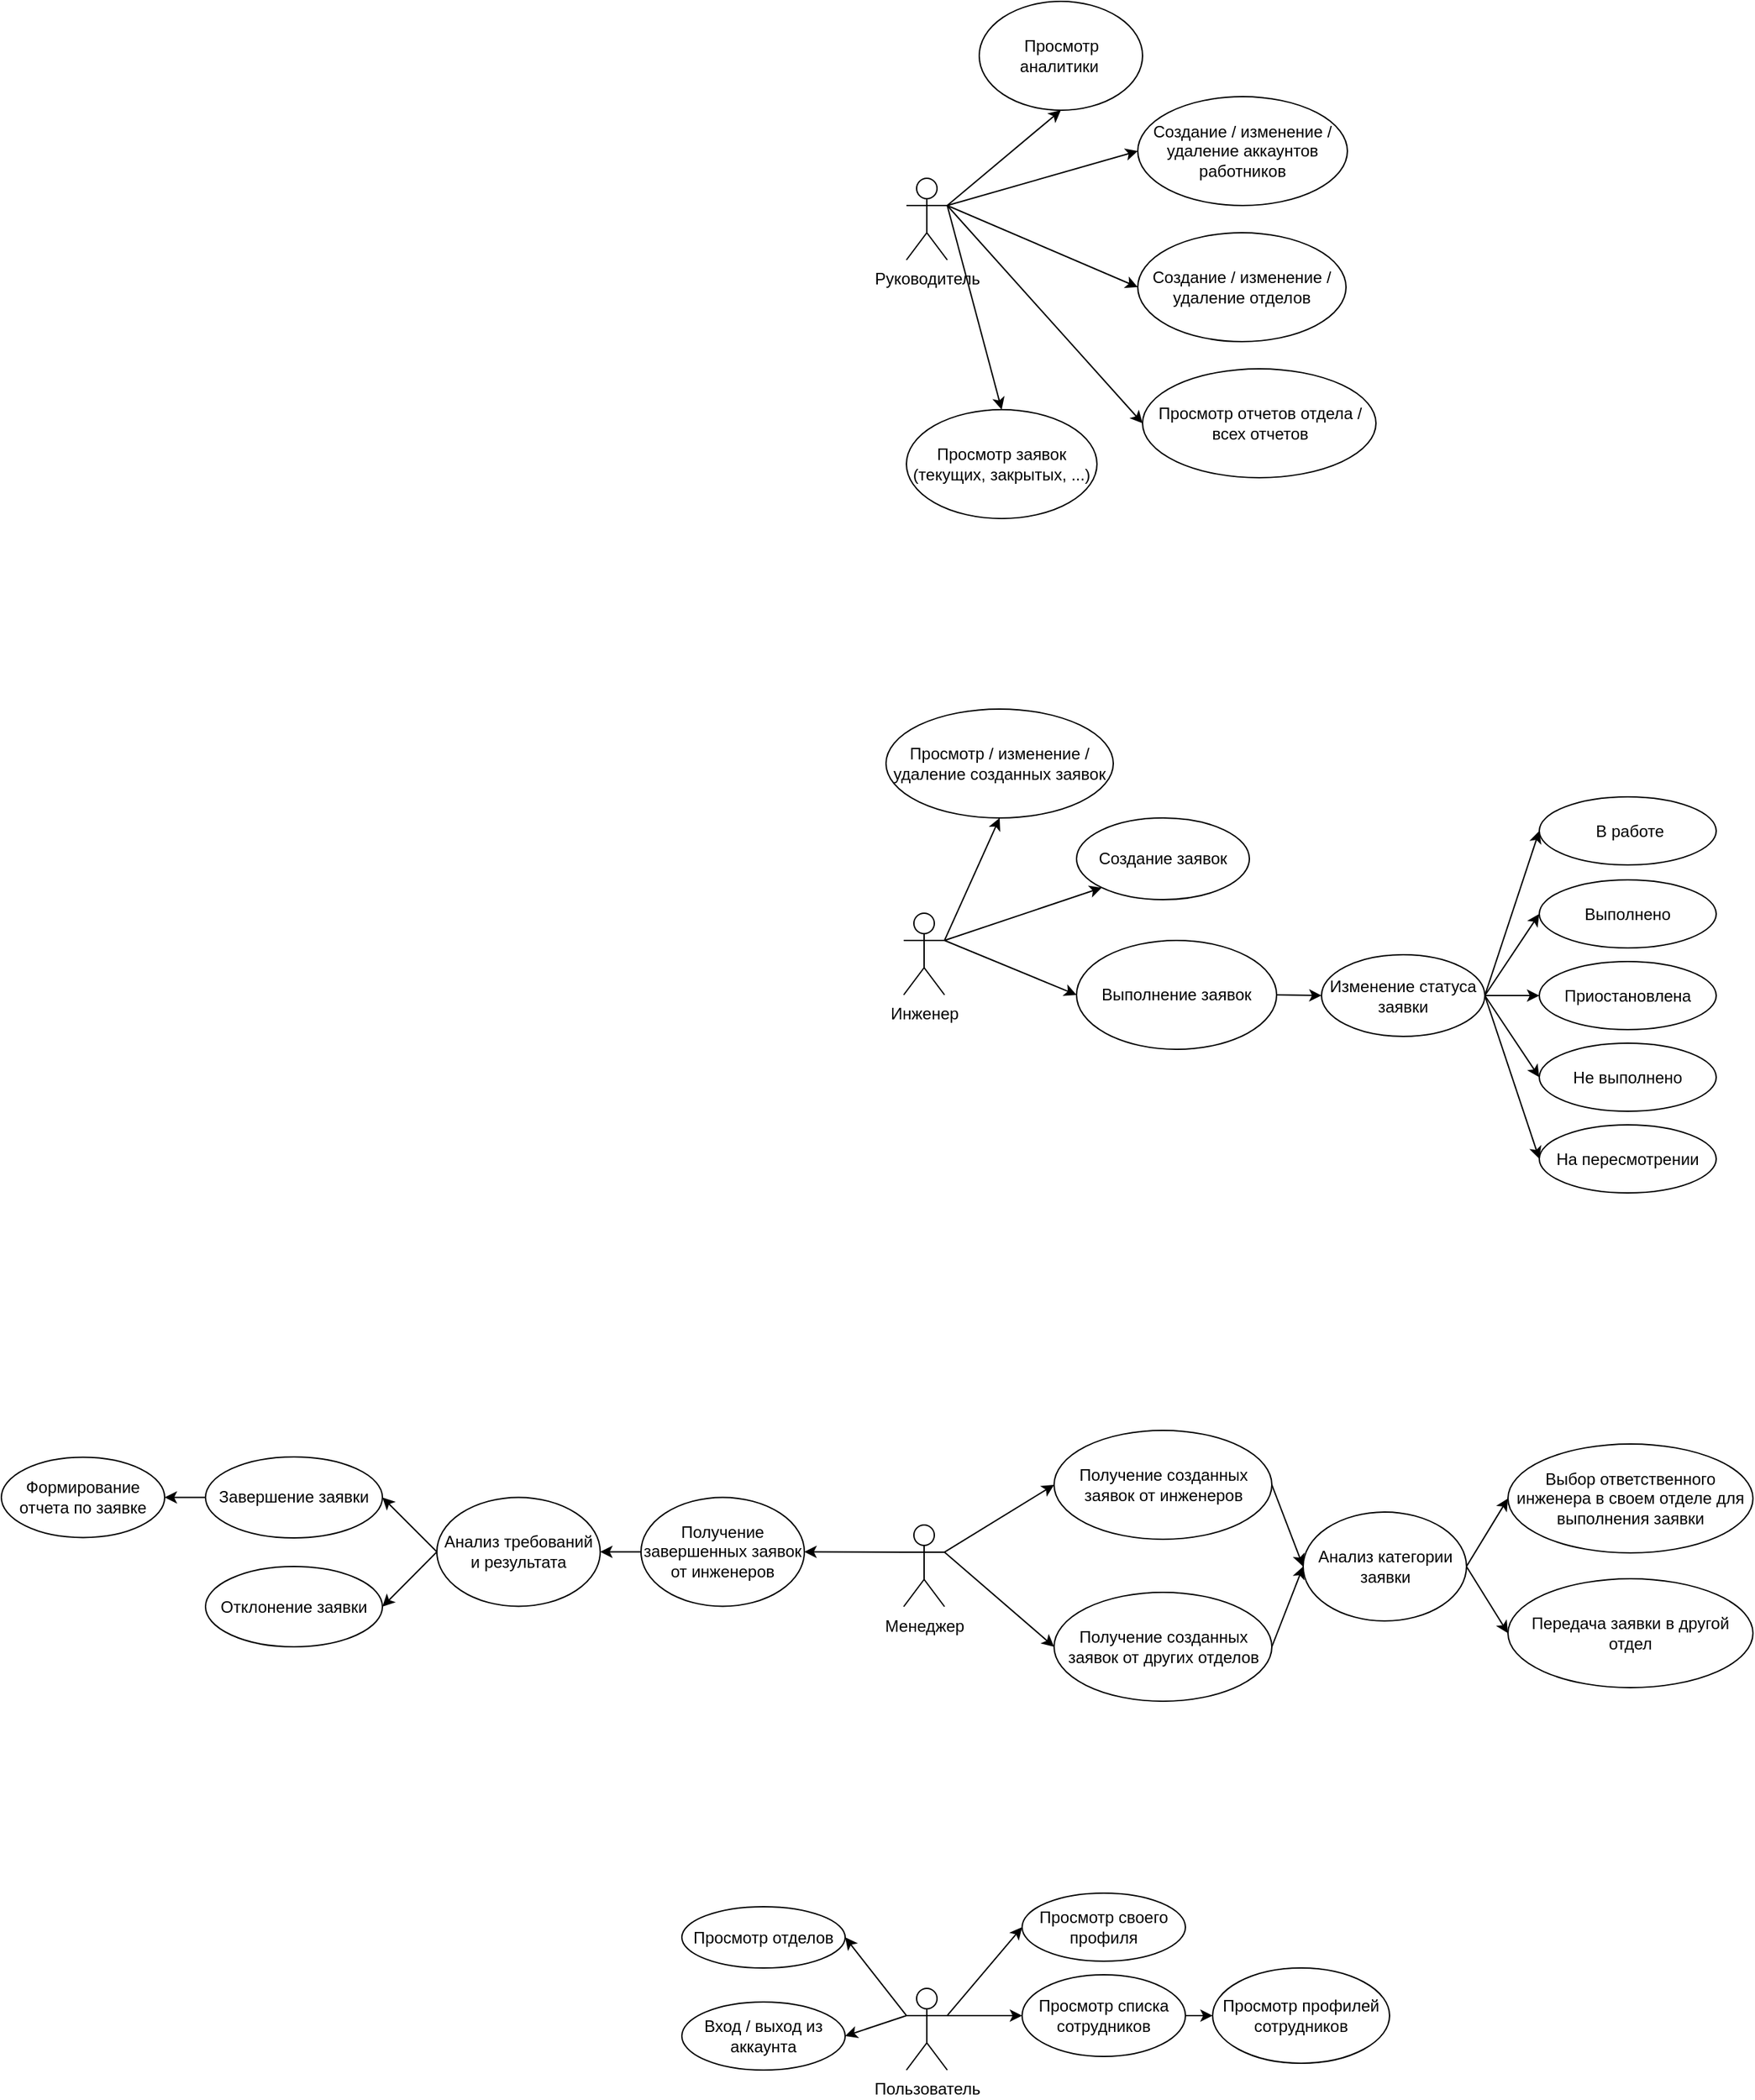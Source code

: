 <mxfile version="28.2.0">
  <diagram name="Страница — 1" id="YXf_x233QK2jUHCyj14K">
    <mxGraphModel dx="3996" dy="1751" grid="1" gridSize="10" guides="1" tooltips="1" connect="1" arrows="1" fold="1" page="1" pageScale="1" pageWidth="827" pageHeight="1169" math="0" shadow="0">
      <root>
        <mxCell id="0" />
        <mxCell id="1" parent="0" />
        <mxCell id="PfhlPf7Qza4-i-2oVk_v-1" value="Руководитель" style="shape=umlActor;verticalLabelPosition=bottom;verticalAlign=top;html=1;outlineConnect=0;" vertex="1" parent="1">
          <mxGeometry x="385" y="200" width="30" height="60" as="geometry" />
        </mxCell>
        <mxCell id="PfhlPf7Qza4-i-2oVk_v-2" value="Менеджер" style="shape=umlActor;verticalLabelPosition=bottom;verticalAlign=top;html=1;outlineConnect=0;" vertex="1" parent="1">
          <mxGeometry x="383" y="1189.5" width="30" height="60" as="geometry" />
        </mxCell>
        <mxCell id="PfhlPf7Qza4-i-2oVk_v-4" value="Инженер" style="shape=umlActor;verticalLabelPosition=bottom;verticalAlign=top;html=1;outlineConnect=0;" vertex="1" parent="1">
          <mxGeometry x="383" y="740" width="30" height="60" as="geometry" />
        </mxCell>
        <mxCell id="PfhlPf7Qza4-i-2oVk_v-7" value="Создание / изменение / удаление аккаунтов работников" style="ellipse;whiteSpace=wrap;html=1;" vertex="1" parent="1">
          <mxGeometry x="555" y="140" width="154" height="80" as="geometry" />
        </mxCell>
        <mxCell id="PfhlPf7Qza4-i-2oVk_v-9" value="Создание / изменение / удаление отделов" style="ellipse;whiteSpace=wrap;html=1;" vertex="1" parent="1">
          <mxGeometry x="555" y="240" width="153" height="80" as="geometry" />
        </mxCell>
        <mxCell id="PfhlPf7Qza4-i-2oVk_v-11" value="" style="endArrow=classic;html=1;rounded=0;exitX=1;exitY=0.333;exitDx=0;exitDy=0;exitPerimeter=0;entryX=0;entryY=0.5;entryDx=0;entryDy=0;" edge="1" parent="1" source="PfhlPf7Qza4-i-2oVk_v-1" target="PfhlPf7Qza4-i-2oVk_v-9">
          <mxGeometry width="50" height="50" relative="1" as="geometry">
            <mxPoint x="455" y="300" as="sourcePoint" />
            <mxPoint x="505" y="250" as="targetPoint" />
          </mxGeometry>
        </mxCell>
        <mxCell id="PfhlPf7Qza4-i-2oVk_v-12" value="" style="endArrow=classic;html=1;rounded=0;exitX=1;exitY=0.333;exitDx=0;exitDy=0;exitPerimeter=0;entryX=0;entryY=0.5;entryDx=0;entryDy=0;" edge="1" parent="1" source="PfhlPf7Qza4-i-2oVk_v-1" target="PfhlPf7Qza4-i-2oVk_v-7">
          <mxGeometry width="50" height="50" relative="1" as="geometry">
            <mxPoint x="505" y="220" as="sourcePoint" />
            <mxPoint x="645" y="280" as="targetPoint" />
          </mxGeometry>
        </mxCell>
        <mxCell id="PfhlPf7Qza4-i-2oVk_v-13" value="Просмотр отчетов отдела / всех отчетов" style="ellipse;whiteSpace=wrap;html=1;" vertex="1" parent="1">
          <mxGeometry x="558.5" y="340" width="171.5" height="80" as="geometry" />
        </mxCell>
        <mxCell id="PfhlPf7Qza4-i-2oVk_v-14" value="" style="endArrow=classic;html=1;rounded=0;exitX=1;exitY=0.333;exitDx=0;exitDy=0;exitPerimeter=0;entryX=0;entryY=0.5;entryDx=0;entryDy=0;" edge="1" parent="1" source="PfhlPf7Qza4-i-2oVk_v-1" target="PfhlPf7Qza4-i-2oVk_v-13">
          <mxGeometry width="50" height="50" relative="1" as="geometry">
            <mxPoint x="485" y="300" as="sourcePoint" />
            <mxPoint x="625" y="360" as="targetPoint" />
          </mxGeometry>
        </mxCell>
        <mxCell id="PfhlPf7Qza4-i-2oVk_v-15" value="Просмотр заявок (текущих, закрытых, ...)" style="ellipse;whiteSpace=wrap;html=1;" vertex="1" parent="1">
          <mxGeometry x="385" y="370" width="140" height="80" as="geometry" />
        </mxCell>
        <mxCell id="PfhlPf7Qza4-i-2oVk_v-16" value="" style="endArrow=classic;html=1;rounded=0;exitX=1;exitY=0.333;exitDx=0;exitDy=0;exitPerimeter=0;entryX=0.5;entryY=0;entryDx=0;entryDy=0;" edge="1" parent="1" source="PfhlPf7Qza4-i-2oVk_v-1" target="PfhlPf7Qza4-i-2oVk_v-15">
          <mxGeometry width="50" height="50" relative="1" as="geometry">
            <mxPoint x="445" y="290" as="sourcePoint" />
            <mxPoint x="585" y="350" as="targetPoint" />
          </mxGeometry>
        </mxCell>
        <mxCell id="PfhlPf7Qza4-i-2oVk_v-17" value="Просмотр аналитики&amp;nbsp;" style="ellipse;whiteSpace=wrap;html=1;" vertex="1" parent="1">
          <mxGeometry x="438.5" y="70" width="120" height="80" as="geometry" />
        </mxCell>
        <mxCell id="PfhlPf7Qza4-i-2oVk_v-18" value="" style="endArrow=classic;html=1;rounded=0;entryX=0.5;entryY=1;entryDx=0;entryDy=0;" edge="1" parent="1" target="PfhlPf7Qza4-i-2oVk_v-17">
          <mxGeometry width="50" height="50" relative="1" as="geometry">
            <mxPoint x="415" y="220" as="sourcePoint" />
            <mxPoint x="495" y="270" as="targetPoint" />
          </mxGeometry>
        </mxCell>
        <mxCell id="PfhlPf7Qza4-i-2oVk_v-21" value="Создание заявок" style="ellipse;whiteSpace=wrap;html=1;" vertex="1" parent="1">
          <mxGeometry x="510" y="670" width="127" height="60" as="geometry" />
        </mxCell>
        <mxCell id="PfhlPf7Qza4-i-2oVk_v-24" value="" style="endArrow=classic;html=1;rounded=0;exitX=1;exitY=0.333;exitDx=0;exitDy=0;exitPerimeter=0;entryX=0;entryY=1;entryDx=0;entryDy=0;" edge="1" parent="1" source="PfhlPf7Qza4-i-2oVk_v-4" target="PfhlPf7Qza4-i-2oVk_v-21">
          <mxGeometry width="50" height="50" relative="1" as="geometry">
            <mxPoint x="500" y="760" as="sourcePoint" />
            <mxPoint x="640" y="820" as="targetPoint" />
          </mxGeometry>
        </mxCell>
        <mxCell id="PfhlPf7Qza4-i-2oVk_v-25" value="Выполнение заявок" style="ellipse;whiteSpace=wrap;html=1;" vertex="1" parent="1">
          <mxGeometry x="510" y="760" width="147" height="80" as="geometry" />
        </mxCell>
        <mxCell id="PfhlPf7Qza4-i-2oVk_v-26" value="" style="endArrow=classic;html=1;rounded=0;exitX=1;exitY=0.333;exitDx=0;exitDy=0;exitPerimeter=0;entryX=0;entryY=0.5;entryDx=0;entryDy=0;" edge="1" parent="1" source="PfhlPf7Qza4-i-2oVk_v-4" target="PfhlPf7Qza4-i-2oVk_v-25">
          <mxGeometry width="50" height="50" relative="1" as="geometry">
            <mxPoint x="500" y="920" as="sourcePoint" />
            <mxPoint x="640" y="980" as="targetPoint" />
          </mxGeometry>
        </mxCell>
        <mxCell id="PfhlPf7Qza4-i-2oVk_v-27" value="Изменение статуса заявки" style="ellipse;whiteSpace=wrap;html=1;" vertex="1" parent="1">
          <mxGeometry x="690" y="770.5" width="120" height="60" as="geometry" />
        </mxCell>
        <mxCell id="PfhlPf7Qza4-i-2oVk_v-28" value="" style="endArrow=classic;html=1;rounded=0;exitX=1;exitY=0.5;exitDx=0;exitDy=0;entryX=0;entryY=0.5;entryDx=0;entryDy=0;" edge="1" parent="1" source="PfhlPf7Qza4-i-2oVk_v-25" target="PfhlPf7Qza4-i-2oVk_v-27">
          <mxGeometry width="50" height="50" relative="1" as="geometry">
            <mxPoint x="750" y="790" as="sourcePoint" />
            <mxPoint x="890" y="850" as="targetPoint" />
          </mxGeometry>
        </mxCell>
        <mxCell id="PfhlPf7Qza4-i-2oVk_v-30" value="Выполнено" style="ellipse;whiteSpace=wrap;html=1;" vertex="1" parent="1">
          <mxGeometry x="850" y="715.5" width="130" height="50" as="geometry" />
        </mxCell>
        <mxCell id="PfhlPf7Qza4-i-2oVk_v-31" value="Приостановлена" style="ellipse;whiteSpace=wrap;html=1;" vertex="1" parent="1">
          <mxGeometry x="850" y="775.5" width="130" height="50" as="geometry" />
        </mxCell>
        <mxCell id="PfhlPf7Qza4-i-2oVk_v-32" value="Не выполнено" style="ellipse;whiteSpace=wrap;html=1;" vertex="1" parent="1">
          <mxGeometry x="850" y="835.5" width="130" height="50" as="geometry" />
        </mxCell>
        <mxCell id="PfhlPf7Qza4-i-2oVk_v-33" value="На пересмотрении" style="ellipse;whiteSpace=wrap;html=1;" vertex="1" parent="1">
          <mxGeometry x="850" y="895.5" width="130" height="50" as="geometry" />
        </mxCell>
        <mxCell id="PfhlPf7Qza4-i-2oVk_v-34" value="&amp;nbsp;В работе" style="ellipse;whiteSpace=wrap;html=1;" vertex="1" parent="1">
          <mxGeometry x="850" y="654.5" width="130" height="50" as="geometry" />
        </mxCell>
        <mxCell id="PfhlPf7Qza4-i-2oVk_v-36" value="" style="endArrow=classic;html=1;rounded=0;exitX=1;exitY=0.5;exitDx=0;exitDy=0;entryX=0;entryY=0.5;entryDx=0;entryDy=0;" edge="1" parent="1" source="PfhlPf7Qza4-i-2oVk_v-27" target="PfhlPf7Qza4-i-2oVk_v-34">
          <mxGeometry width="50" height="50" relative="1" as="geometry">
            <mxPoint x="770" y="969.5" as="sourcePoint" />
            <mxPoint x="830" y="910.5" as="targetPoint" />
          </mxGeometry>
        </mxCell>
        <mxCell id="PfhlPf7Qza4-i-2oVk_v-37" value="" style="endArrow=classic;html=1;rounded=0;exitX=1;exitY=0.5;exitDx=0;exitDy=0;entryX=0;entryY=0.5;entryDx=0;entryDy=0;" edge="1" parent="1" source="PfhlPf7Qza4-i-2oVk_v-27" target="PfhlPf7Qza4-i-2oVk_v-30">
          <mxGeometry width="50" height="50" relative="1" as="geometry">
            <mxPoint x="800" y="949.5" as="sourcePoint" />
            <mxPoint x="860" y="890.5" as="targetPoint" />
          </mxGeometry>
        </mxCell>
        <mxCell id="PfhlPf7Qza4-i-2oVk_v-39" value="" style="endArrow=classic;html=1;rounded=0;exitX=1;exitY=0.5;exitDx=0;exitDy=0;entryX=0;entryY=0.5;entryDx=0;entryDy=0;" edge="1" parent="1" source="PfhlPf7Qza4-i-2oVk_v-27" target="PfhlPf7Qza4-i-2oVk_v-32">
          <mxGeometry width="50" height="50" relative="1" as="geometry">
            <mxPoint x="810" y="935.5" as="sourcePoint" />
            <mxPoint x="850" y="840.5" as="targetPoint" />
          </mxGeometry>
        </mxCell>
        <mxCell id="PfhlPf7Qza4-i-2oVk_v-40" value="" style="endArrow=classic;html=1;rounded=0;exitX=1;exitY=0.5;exitDx=0;exitDy=0;entryX=0;entryY=0.5;entryDx=0;entryDy=0;" edge="1" parent="1" source="PfhlPf7Qza4-i-2oVk_v-27" target="PfhlPf7Qza4-i-2oVk_v-33">
          <mxGeometry width="50" height="50" relative="1" as="geometry">
            <mxPoint x="810" y="965.5" as="sourcePoint" />
            <mxPoint x="850" y="870.5" as="targetPoint" />
          </mxGeometry>
        </mxCell>
        <mxCell id="PfhlPf7Qza4-i-2oVk_v-41" value="" style="endArrow=classic;html=1;rounded=0;exitX=1;exitY=0.5;exitDx=0;exitDy=0;entryX=0;entryY=0.5;entryDx=0;entryDy=0;" edge="1" parent="1" source="PfhlPf7Qza4-i-2oVk_v-27" target="PfhlPf7Qza4-i-2oVk_v-31">
          <mxGeometry width="50" height="50" relative="1" as="geometry">
            <mxPoint x="770" y="995.5" as="sourcePoint" />
            <mxPoint x="810" y="900.5" as="targetPoint" />
          </mxGeometry>
        </mxCell>
        <mxCell id="PfhlPf7Qza4-i-2oVk_v-43" value="Просмотр / изменение / удаление созданных заявок" style="ellipse;whiteSpace=wrap;html=1;" vertex="1" parent="1">
          <mxGeometry x="370" y="590" width="167" height="80" as="geometry" />
        </mxCell>
        <mxCell id="PfhlPf7Qza4-i-2oVk_v-44" value="" style="endArrow=classic;html=1;rounded=0;exitX=1;exitY=0.333;exitDx=0;exitDy=0;exitPerimeter=0;entryX=0.5;entryY=1;entryDx=0;entryDy=0;" edge="1" parent="1" source="PfhlPf7Qza4-i-2oVk_v-4" target="PfhlPf7Qza4-i-2oVk_v-43">
          <mxGeometry width="50" height="50" relative="1" as="geometry">
            <mxPoint x="510" y="809" as="sourcePoint" />
            <mxPoint x="618" y="750" as="targetPoint" />
          </mxGeometry>
        </mxCell>
        <mxCell id="PfhlPf7Qza4-i-2oVk_v-45" value="Получение созданных заявок от инженеров" style="ellipse;whiteSpace=wrap;html=1;" vertex="1" parent="1">
          <mxGeometry x="493.5" y="1120" width="160" height="80" as="geometry" />
        </mxCell>
        <mxCell id="PfhlPf7Qza4-i-2oVk_v-46" value="" style="endArrow=classic;html=1;rounded=0;exitX=1;exitY=0.333;exitDx=0;exitDy=0;exitPerimeter=0;entryX=0;entryY=0.5;entryDx=0;entryDy=0;" edge="1" parent="1" source="PfhlPf7Qza4-i-2oVk_v-2" target="PfhlPf7Qza4-i-2oVk_v-45">
          <mxGeometry width="50" height="50" relative="1" as="geometry">
            <mxPoint x="240" y="1198.5" as="sourcePoint" />
            <mxPoint x="348" y="1139.5" as="targetPoint" />
          </mxGeometry>
        </mxCell>
        <mxCell id="PfhlPf7Qza4-i-2oVk_v-47" value="Анализ категории заявки" style="ellipse;whiteSpace=wrap;html=1;" vertex="1" parent="1">
          <mxGeometry x="676.5" y="1180" width="120" height="80" as="geometry" />
        </mxCell>
        <mxCell id="PfhlPf7Qza4-i-2oVk_v-48" value="" style="endArrow=classic;html=1;rounded=0;exitX=1;exitY=0.5;exitDx=0;exitDy=0;entryX=0;entryY=0.5;entryDx=0;entryDy=0;" edge="1" parent="1" source="PfhlPf7Qza4-i-2oVk_v-45" target="PfhlPf7Qza4-i-2oVk_v-47">
          <mxGeometry width="50" height="50" relative="1" as="geometry">
            <mxPoint x="586.5" y="1129" as="sourcePoint" />
            <mxPoint x="694.5" y="1070" as="targetPoint" />
          </mxGeometry>
        </mxCell>
        <mxCell id="PfhlPf7Qza4-i-2oVk_v-49" value="Выбор ответственного инженера в своем отделе для выполнения заявки" style="ellipse;whiteSpace=wrap;html=1;" vertex="1" parent="1">
          <mxGeometry x="827" y="1130" width="180" height="80" as="geometry" />
        </mxCell>
        <mxCell id="PfhlPf7Qza4-i-2oVk_v-50" value="Передача заявки в другой отдел" style="ellipse;whiteSpace=wrap;html=1;" vertex="1" parent="1">
          <mxGeometry x="827" y="1229" width="180" height="80" as="geometry" />
        </mxCell>
        <mxCell id="PfhlPf7Qza4-i-2oVk_v-51" value="" style="endArrow=classic;html=1;rounded=0;exitX=1;exitY=0.5;exitDx=0;exitDy=0;entryX=0;entryY=0.5;entryDx=0;entryDy=0;" edge="1" parent="1" source="PfhlPf7Qza4-i-2oVk_v-47" target="PfhlPf7Qza4-i-2oVk_v-49">
          <mxGeometry width="50" height="50" relative="1" as="geometry">
            <mxPoint x="696.5" y="1140" as="sourcePoint" />
            <mxPoint x="739.5" y="1140" as="targetPoint" />
          </mxGeometry>
        </mxCell>
        <mxCell id="PfhlPf7Qza4-i-2oVk_v-52" value="" style="endArrow=classic;html=1;rounded=0;exitX=1;exitY=0.5;exitDx=0;exitDy=0;entryX=0;entryY=0.5;entryDx=0;entryDy=0;" edge="1" parent="1" source="PfhlPf7Qza4-i-2oVk_v-47" target="PfhlPf7Qza4-i-2oVk_v-50">
          <mxGeometry width="50" height="50" relative="1" as="geometry">
            <mxPoint x="806.5" y="1210" as="sourcePoint" />
            <mxPoint x="849.5" y="1210" as="targetPoint" />
          </mxGeometry>
        </mxCell>
        <mxCell id="PfhlPf7Qza4-i-2oVk_v-53" value="Получение созданных заявок от других отделов" style="ellipse;whiteSpace=wrap;html=1;" vertex="1" parent="1">
          <mxGeometry x="493.5" y="1239" width="160" height="80" as="geometry" />
        </mxCell>
        <mxCell id="PfhlPf7Qza4-i-2oVk_v-54" value="" style="endArrow=classic;html=1;rounded=0;exitX=1;exitY=0.333;exitDx=0;exitDy=0;exitPerimeter=0;entryX=0;entryY=0.5;entryDx=0;entryDy=0;" edge="1" parent="1" source="PfhlPf7Qza4-i-2oVk_v-2" target="PfhlPf7Qza4-i-2oVk_v-53">
          <mxGeometry width="50" height="50" relative="1" as="geometry">
            <mxPoint x="470" y="1149.5" as="sourcePoint" />
            <mxPoint x="554" y="1149.5" as="targetPoint" />
          </mxGeometry>
        </mxCell>
        <mxCell id="PfhlPf7Qza4-i-2oVk_v-55" value="" style="endArrow=classic;html=1;rounded=0;exitX=1;exitY=0.5;exitDx=0;exitDy=0;entryX=0;entryY=0.5;entryDx=0;entryDy=0;" edge="1" parent="1" source="PfhlPf7Qza4-i-2oVk_v-53" target="PfhlPf7Qza4-i-2oVk_v-47">
          <mxGeometry width="50" height="50" relative="1" as="geometry">
            <mxPoint x="716.5" y="1300" as="sourcePoint" />
            <mxPoint x="739.5" y="1370" as="targetPoint" />
          </mxGeometry>
        </mxCell>
        <mxCell id="PfhlPf7Qza4-i-2oVk_v-56" value="Получение завершенных заявок от инженеров" style="ellipse;whiteSpace=wrap;html=1;" vertex="1" parent="1">
          <mxGeometry x="190" y="1169.25" width="120" height="80" as="geometry" />
        </mxCell>
        <mxCell id="PfhlPf7Qza4-i-2oVk_v-57" value="" style="endArrow=classic;html=1;rounded=0;exitX=0;exitY=0.333;exitDx=0;exitDy=0;exitPerimeter=0;entryX=1;entryY=0.5;entryDx=0;entryDy=0;" edge="1" parent="1" source="PfhlPf7Qza4-i-2oVk_v-2" target="PfhlPf7Qza4-i-2oVk_v-56">
          <mxGeometry width="50" height="50" relative="1" as="geometry">
            <mxPoint x="390" y="1168.5" as="sourcePoint" />
            <mxPoint x="471" y="1119.5" as="targetPoint" />
          </mxGeometry>
        </mxCell>
        <mxCell id="PfhlPf7Qza4-i-2oVk_v-58" value="Анализ требований и результата" style="ellipse;whiteSpace=wrap;html=1;" vertex="1" parent="1">
          <mxGeometry x="40" y="1169.25" width="120" height="80" as="geometry" />
        </mxCell>
        <mxCell id="PfhlPf7Qza4-i-2oVk_v-59" value="" style="endArrow=classic;html=1;rounded=0;exitX=0;exitY=0.5;exitDx=0;exitDy=0;entryX=1;entryY=0.5;entryDx=0;entryDy=0;" edge="1" parent="1" source="PfhlPf7Qza4-i-2oVk_v-56" target="PfhlPf7Qza4-i-2oVk_v-58">
          <mxGeometry width="50" height="50" relative="1" as="geometry">
            <mxPoint x="230" y="1207.75" as="sourcePoint" />
            <mxPoint x="311" y="1158.75" as="targetPoint" />
          </mxGeometry>
        </mxCell>
        <mxCell id="PfhlPf7Qza4-i-2oVk_v-61" value="Завершение заявки" style="ellipse;whiteSpace=wrap;html=1;" vertex="1" parent="1">
          <mxGeometry x="-130" y="1139.5" width="130" height="59.5" as="geometry" />
        </mxCell>
        <mxCell id="PfhlPf7Qza4-i-2oVk_v-62" value="Отклонение заявки" style="ellipse;whiteSpace=wrap;html=1;" vertex="1" parent="1">
          <mxGeometry x="-130" y="1220" width="130" height="59" as="geometry" />
        </mxCell>
        <mxCell id="PfhlPf7Qza4-i-2oVk_v-63" value="" style="endArrow=classic;html=1;rounded=0;exitX=0;exitY=0.5;exitDx=0;exitDy=0;entryX=1;entryY=0.5;entryDx=0;entryDy=0;" edge="1" parent="1" source="PfhlPf7Qza4-i-2oVk_v-58" target="PfhlPf7Qza4-i-2oVk_v-61">
          <mxGeometry width="50" height="50" relative="1" as="geometry">
            <mxPoint x="20" y="1227.75" as="sourcePoint" />
            <mxPoint x="101" y="1178.75" as="targetPoint" />
          </mxGeometry>
        </mxCell>
        <mxCell id="PfhlPf7Qza4-i-2oVk_v-64" value="" style="endArrow=classic;html=1;rounded=0;exitX=0;exitY=0.5;exitDx=0;exitDy=0;entryX=1;entryY=0.5;entryDx=0;entryDy=0;" edge="1" parent="1" source="PfhlPf7Qza4-i-2oVk_v-58" target="PfhlPf7Qza4-i-2oVk_v-62">
          <mxGeometry width="50" height="50" relative="1" as="geometry">
            <mxPoint x="40" y="1197.75" as="sourcePoint" />
            <mxPoint x="121" y="1148.75" as="targetPoint" />
          </mxGeometry>
        </mxCell>
        <mxCell id="PfhlPf7Qza4-i-2oVk_v-65" value="Формирование отчета по заявке" style="ellipse;whiteSpace=wrap;html=1;" vertex="1" parent="1">
          <mxGeometry x="-280" y="1139.75" width="120" height="59" as="geometry" />
        </mxCell>
        <mxCell id="PfhlPf7Qza4-i-2oVk_v-66" value="" style="endArrow=classic;html=1;rounded=0;exitX=0;exitY=0.5;exitDx=0;exitDy=0;entryX=1;entryY=0.5;entryDx=0;entryDy=0;" edge="1" parent="1" source="PfhlPf7Qza4-i-2oVk_v-61" target="PfhlPf7Qza4-i-2oVk_v-65">
          <mxGeometry width="50" height="50" relative="1" as="geometry">
            <mxPoint x="-140" y="1187.75" as="sourcePoint" />
            <mxPoint x="-59" y="1138.75" as="targetPoint" />
          </mxGeometry>
        </mxCell>
        <mxCell id="PfhlPf7Qza4-i-2oVk_v-68" value="Пользователь" style="shape=umlActor;verticalLabelPosition=bottom;verticalAlign=top;html=1;outlineConnect=0;" vertex="1" parent="1">
          <mxGeometry x="385" y="1530" width="30" height="60" as="geometry" />
        </mxCell>
        <mxCell id="PfhlPf7Qza4-i-2oVk_v-69" value="Просмотр своего профиля" style="ellipse;whiteSpace=wrap;html=1;" vertex="1" parent="1">
          <mxGeometry x="470" y="1460" width="120" height="50" as="geometry" />
        </mxCell>
        <mxCell id="PfhlPf7Qza4-i-2oVk_v-70" value="Просмотр списка сотрудников" style="ellipse;whiteSpace=wrap;html=1;" vertex="1" parent="1">
          <mxGeometry x="470" y="1520" width="120" height="60" as="geometry" />
        </mxCell>
        <mxCell id="PfhlPf7Qza4-i-2oVk_v-71" value="Просмотр профилей сотрудников" style="ellipse;whiteSpace=wrap;html=1;" vertex="1" parent="1">
          <mxGeometry x="610" y="1515" width="130" height="70" as="geometry" />
        </mxCell>
        <mxCell id="PfhlPf7Qza4-i-2oVk_v-72" value="" style="endArrow=classic;html=1;rounded=0;exitX=1;exitY=0.333;exitDx=0;exitDy=0;exitPerimeter=0;entryX=0;entryY=0.5;entryDx=0;entryDy=0;" edge="1" parent="1" source="PfhlPf7Qza4-i-2oVk_v-68" target="PfhlPf7Qza4-i-2oVk_v-69">
          <mxGeometry width="50" height="50" relative="1" as="geometry">
            <mxPoint x="320" y="1609" as="sourcePoint" />
            <mxPoint x="401" y="1560" as="targetPoint" />
          </mxGeometry>
        </mxCell>
        <mxCell id="PfhlPf7Qza4-i-2oVk_v-73" value="" style="endArrow=classic;html=1;rounded=0;exitX=1;exitY=0.333;exitDx=0;exitDy=0;exitPerimeter=0;entryX=0;entryY=0.5;entryDx=0;entryDy=0;" edge="1" parent="1" source="PfhlPf7Qza4-i-2oVk_v-68" target="PfhlPf7Qza4-i-2oVk_v-70">
          <mxGeometry width="50" height="50" relative="1" as="geometry">
            <mxPoint x="470" y="1559" as="sourcePoint" />
            <mxPoint x="551" y="1510" as="targetPoint" />
          </mxGeometry>
        </mxCell>
        <mxCell id="PfhlPf7Qza4-i-2oVk_v-74" value="" style="endArrow=classic;html=1;rounded=0;exitX=1;exitY=0.5;exitDx=0;exitDy=0;entryX=0;entryY=0.5;entryDx=0;entryDy=0;" edge="1" parent="1" source="PfhlPf7Qza4-i-2oVk_v-70" target="PfhlPf7Qza4-i-2oVk_v-71">
          <mxGeometry width="50" height="50" relative="1" as="geometry">
            <mxPoint x="610" y="1629" as="sourcePoint" />
            <mxPoint x="691" y="1580" as="targetPoint" />
          </mxGeometry>
        </mxCell>
        <mxCell id="PfhlPf7Qza4-i-2oVk_v-76" value="Просмотр отделов" style="ellipse;whiteSpace=wrap;html=1;" vertex="1" parent="1">
          <mxGeometry x="220" y="1470" width="120" height="45" as="geometry" />
        </mxCell>
        <mxCell id="PfhlPf7Qza4-i-2oVk_v-77" value="" style="endArrow=classic;html=1;rounded=0;exitX=0;exitY=0.333;exitDx=0;exitDy=0;exitPerimeter=0;entryX=1;entryY=0.5;entryDx=0;entryDy=0;" edge="1" parent="1" source="PfhlPf7Qza4-i-2oVk_v-68" target="PfhlPf7Qza4-i-2oVk_v-76">
          <mxGeometry width="50" height="50" relative="1" as="geometry">
            <mxPoint x="390" y="1529" as="sourcePoint" />
            <mxPoint x="471" y="1480" as="targetPoint" />
          </mxGeometry>
        </mxCell>
        <mxCell id="PfhlPf7Qza4-i-2oVk_v-78" value="Вход / выход из аккаунта" style="ellipse;whiteSpace=wrap;html=1;" vertex="1" parent="1">
          <mxGeometry x="220" y="1540" width="120" height="50" as="geometry" />
        </mxCell>
        <mxCell id="PfhlPf7Qza4-i-2oVk_v-79" value="" style="endArrow=classic;html=1;rounded=0;exitX=0;exitY=0.333;exitDx=0;exitDy=0;exitPerimeter=0;entryX=1;entryY=0.5;entryDx=0;entryDy=0;" edge="1" parent="1" source="PfhlPf7Qza4-i-2oVk_v-68" target="PfhlPf7Qza4-i-2oVk_v-78">
          <mxGeometry width="50" height="50" relative="1" as="geometry">
            <mxPoint x="380" y="1669" as="sourcePoint" />
            <mxPoint x="461" y="1620" as="targetPoint" />
          </mxGeometry>
        </mxCell>
      </root>
    </mxGraphModel>
  </diagram>
</mxfile>
